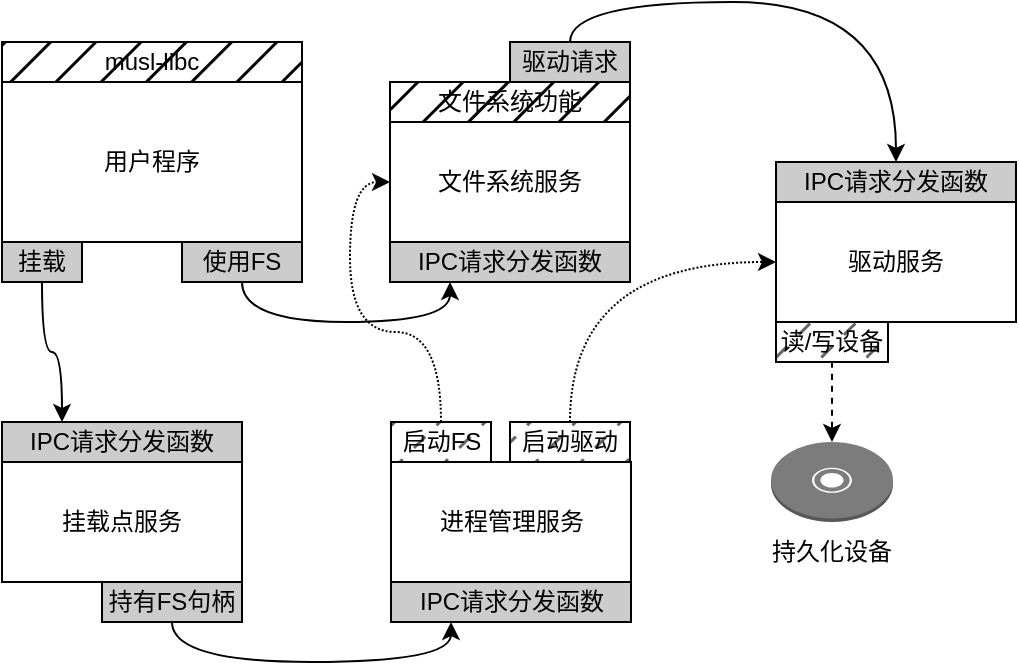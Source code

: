 <mxfile version="20.6.0" type="github">
  <diagram id="Nar-YL3yUSGKBsn7vBqp" name="第 1 页">
    <mxGraphModel dx="870" dy="538" grid="1" gridSize="10" guides="1" tooltips="1" connect="1" arrows="1" fold="1" page="1" pageScale="1" pageWidth="827" pageHeight="1169" math="0" shadow="0">
      <root>
        <mxCell id="0" />
        <mxCell id="1" parent="0" />
        <mxCell id="EpZc5_kadwhAyWc8rpwV-1" value="挂载点服务" style="rounded=0;whiteSpace=wrap;html=1;" vertex="1" parent="1">
          <mxGeometry x="130" y="420" width="120" height="60" as="geometry" />
        </mxCell>
        <mxCell id="EpZc5_kadwhAyWc8rpwV-2" value="用户程序" style="rounded=0;whiteSpace=wrap;html=1;" vertex="1" parent="1">
          <mxGeometry x="130" y="230" width="150" height="80" as="geometry" />
        </mxCell>
        <mxCell id="EpZc5_kadwhAyWc8rpwV-3" value="文件系统服务" style="rounded=0;whiteSpace=wrap;html=1;" vertex="1" parent="1">
          <mxGeometry x="324" y="250" width="120" height="60" as="geometry" />
        </mxCell>
        <mxCell id="EpZc5_kadwhAyWc8rpwV-4" value="驱动服务" style="rounded=0;whiteSpace=wrap;html=1;" vertex="1" parent="1">
          <mxGeometry x="517" y="290" width="120" height="60" as="geometry" />
        </mxCell>
        <mxCell id="EpZc5_kadwhAyWc8rpwV-5" value="进程管理服务" style="rounded=0;whiteSpace=wrap;html=1;" vertex="1" parent="1">
          <mxGeometry x="324.5" y="420" width="120" height="60" as="geometry" />
        </mxCell>
        <mxCell id="EpZc5_kadwhAyWc8rpwV-6" value="" style="outlineConnect=0;dashed=0;verticalLabelPosition=bottom;verticalAlign=top;align=center;html=1;shape=mxgraph.aws3.disk;fillColor=#7D7C7C;gradientColor=none;" vertex="1" parent="1">
          <mxGeometry x="514.5" y="410" width="61" height="40" as="geometry" />
        </mxCell>
        <mxCell id="EpZc5_kadwhAyWc8rpwV-7" value="持久化设备" style="text;html=1;strokeColor=none;fillColor=none;align=center;verticalAlign=middle;whiteSpace=wrap;rounded=0;" vertex="1" parent="1">
          <mxGeometry x="500" y="450" width="90" height="30" as="geometry" />
        </mxCell>
        <mxCell id="EpZc5_kadwhAyWc8rpwV-8" value="musl-libc" style="rounded=0;whiteSpace=wrap;html=1;fillColor=#000000;fillStyle=hatch;" vertex="1" parent="1">
          <mxGeometry x="130" y="210" width="150" height="20" as="geometry" />
        </mxCell>
        <mxCell id="EpZc5_kadwhAyWc8rpwV-10" value="IPC请求分发函数" style="rounded=0;whiteSpace=wrap;html=1;fillColor=#CCCCCC;" vertex="1" parent="1">
          <mxGeometry x="324" y="310" width="120" height="20" as="geometry" />
        </mxCell>
        <mxCell id="EpZc5_kadwhAyWc8rpwV-11" value="IPC请求分发函数" style="rounded=0;whiteSpace=wrap;html=1;fillColor=#CCCCCC;" vertex="1" parent="1">
          <mxGeometry x="517" y="270" width="120" height="20" as="geometry" />
        </mxCell>
        <mxCell id="EpZc5_kadwhAyWc8rpwV-12" value="IPC请求分发函数" style="rounded=0;whiteSpace=wrap;html=1;fillColor=#CCCCCC;" vertex="1" parent="1">
          <mxGeometry x="130" y="400" width="120" height="20" as="geometry" />
        </mxCell>
        <mxCell id="EpZc5_kadwhAyWc8rpwV-13" value="IPC请求分发函数" style="rounded=0;whiteSpace=wrap;html=1;fillColor=#CCCCCC;" vertex="1" parent="1">
          <mxGeometry x="324.5" y="480" width="120" height="20" as="geometry" />
        </mxCell>
        <mxCell id="EpZc5_kadwhAyWc8rpwV-24" style="edgeStyle=orthogonalEdgeStyle;curved=1;rounded=0;orthogonalLoop=1;jettySize=auto;html=1;exitX=0.5;exitY=1;exitDx=0;exitDy=0;entryX=0.25;entryY=1;entryDx=0;entryDy=0;" edge="1" parent="1" source="EpZc5_kadwhAyWc8rpwV-14" target="EpZc5_kadwhAyWc8rpwV-13">
          <mxGeometry relative="1" as="geometry" />
        </mxCell>
        <mxCell id="EpZc5_kadwhAyWc8rpwV-14" value="持有FS句柄" style="rounded=0;whiteSpace=wrap;html=1;fillColor=#CCCCCC;" vertex="1" parent="1">
          <mxGeometry x="180" y="480" width="70" height="20" as="geometry" />
        </mxCell>
        <mxCell id="EpZc5_kadwhAyWc8rpwV-26" style="edgeStyle=orthogonalEdgeStyle;curved=1;rounded=0;orthogonalLoop=1;jettySize=auto;html=1;exitX=0.5;exitY=0;exitDx=0;exitDy=0;entryX=0;entryY=0.5;entryDx=0;entryDy=0;dashed=1;dashPattern=1 1;" edge="1" parent="1" source="EpZc5_kadwhAyWc8rpwV-15" target="EpZc5_kadwhAyWc8rpwV-3">
          <mxGeometry relative="1" as="geometry" />
        </mxCell>
        <mxCell id="EpZc5_kadwhAyWc8rpwV-15" value="启动FS" style="rounded=0;whiteSpace=wrap;html=1;fillStyle=dashed;fillColor=#666666;" vertex="1" parent="1">
          <mxGeometry x="324.5" y="400" width="50" height="20" as="geometry" />
        </mxCell>
        <mxCell id="EpZc5_kadwhAyWc8rpwV-28" style="edgeStyle=orthogonalEdgeStyle;curved=1;rounded=0;orthogonalLoop=1;jettySize=auto;html=1;exitX=0.5;exitY=1;exitDx=0;exitDy=0;dashed=1;" edge="1" parent="1" source="EpZc5_kadwhAyWc8rpwV-16" target="EpZc5_kadwhAyWc8rpwV-6">
          <mxGeometry relative="1" as="geometry" />
        </mxCell>
        <mxCell id="EpZc5_kadwhAyWc8rpwV-16" value="读/写设备" style="rounded=0;whiteSpace=wrap;html=1;fillStyle=dashed;fillColor=#666666;" vertex="1" parent="1">
          <mxGeometry x="517" y="350" width="56" height="20" as="geometry" />
        </mxCell>
        <mxCell id="EpZc5_kadwhAyWc8rpwV-22" style="edgeStyle=orthogonalEdgeStyle;rounded=0;orthogonalLoop=1;jettySize=auto;html=1;exitX=0.5;exitY=1;exitDx=0;exitDy=0;entryX=0.25;entryY=0;entryDx=0;entryDy=0;curved=1;" edge="1" parent="1" source="EpZc5_kadwhAyWc8rpwV-17" target="EpZc5_kadwhAyWc8rpwV-12">
          <mxGeometry relative="1" as="geometry" />
        </mxCell>
        <mxCell id="EpZc5_kadwhAyWc8rpwV-17" value="挂载" style="rounded=0;whiteSpace=wrap;html=1;fillColor=#CCCCCC;" vertex="1" parent="1">
          <mxGeometry x="130" y="310" width="40" height="20" as="geometry" />
        </mxCell>
        <mxCell id="EpZc5_kadwhAyWc8rpwV-23" style="edgeStyle=orthogonalEdgeStyle;curved=1;rounded=0;orthogonalLoop=1;jettySize=auto;html=1;exitX=0.5;exitY=1;exitDx=0;exitDy=0;entryX=0.25;entryY=1;entryDx=0;entryDy=0;" edge="1" parent="1" source="EpZc5_kadwhAyWc8rpwV-18" target="EpZc5_kadwhAyWc8rpwV-10">
          <mxGeometry relative="1" as="geometry" />
        </mxCell>
        <mxCell id="EpZc5_kadwhAyWc8rpwV-18" value="使用FS" style="rounded=0;whiteSpace=wrap;html=1;fillColor=#CCCCCC;" vertex="1" parent="1">
          <mxGeometry x="220" y="310" width="60" height="20" as="geometry" />
        </mxCell>
        <mxCell id="EpZc5_kadwhAyWc8rpwV-27" style="edgeStyle=orthogonalEdgeStyle;curved=1;rounded=0;orthogonalLoop=1;jettySize=auto;html=1;exitX=0.5;exitY=0;exitDx=0;exitDy=0;entryX=0;entryY=0.5;entryDx=0;entryDy=0;dashed=1;dashPattern=1 1;" edge="1" parent="1" source="EpZc5_kadwhAyWc8rpwV-25" target="EpZc5_kadwhAyWc8rpwV-4">
          <mxGeometry relative="1" as="geometry" />
        </mxCell>
        <mxCell id="EpZc5_kadwhAyWc8rpwV-25" value="启动驱动" style="rounded=0;whiteSpace=wrap;html=1;fillStyle=dashed;fillColor=#666666;" vertex="1" parent="1">
          <mxGeometry x="384" y="400" width="60" height="20" as="geometry" />
        </mxCell>
        <mxCell id="EpZc5_kadwhAyWc8rpwV-30" style="edgeStyle=orthogonalEdgeStyle;curved=1;rounded=0;orthogonalLoop=1;jettySize=auto;html=1;exitX=0.5;exitY=0;exitDx=0;exitDy=0;entryX=0.5;entryY=0;entryDx=0;entryDy=0;" edge="1" parent="1" source="EpZc5_kadwhAyWc8rpwV-29" target="EpZc5_kadwhAyWc8rpwV-11">
          <mxGeometry relative="1" as="geometry" />
        </mxCell>
        <mxCell id="EpZc5_kadwhAyWc8rpwV-29" value="驱动请求" style="rounded=0;whiteSpace=wrap;html=1;fillColor=#CCCCCC;" vertex="1" parent="1">
          <mxGeometry x="384" y="210" width="60" height="20" as="geometry" />
        </mxCell>
        <mxCell id="EpZc5_kadwhAyWc8rpwV-31" value="文件系统功能" style="rounded=0;whiteSpace=wrap;html=1;fillColor=#000000;fillStyle=hatch;" vertex="1" parent="1">
          <mxGeometry x="324" y="230" width="120" height="20" as="geometry" />
        </mxCell>
      </root>
    </mxGraphModel>
  </diagram>
</mxfile>
